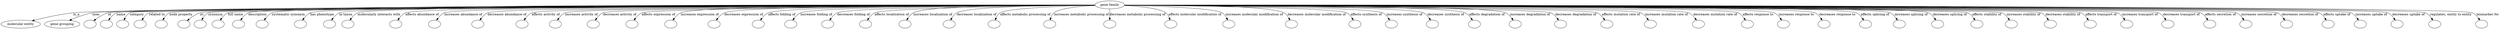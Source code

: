 digraph {
	graph [bb="0,0,8896.2,122"];
	node [label="\N"];
	"gene family"	 [height=0.5,
		label="gene family",
		pos="4005.8,104",
		width=1.4471];
	"molecular entity"	 [height=0.5,
		pos="67.814,18",
		width=1.8837];
	"gene family" -> "molecular entity"	 [label=is_a,
		lp="287.09,61",
		pos="e,112.19,31.797 3953.5,103.83 3515.3,102.4 466.14,91.613 275.26,68 222.33,61.452 163.33,46.457 121.83,34.586"];
	"gene grouping"	 [height=0.5,
		pos="214.81,18",
		width=1.6929];
	"gene family" -> "gene grouping"	 [label=uses,
		lp="363.87,61",
		pos="e,247.13,33.365 3953.5,103.73 3513.4,101.44 444.4,84.871 351.7,68 318.67,61.988 283.1,48.774 256.5,37.439"];
	id	 [color=black,
		height=0.5,
		label="",
		pos="320.81,18",
		width=0.75];
	"gene family" -> id	 [color=black,
		label=id,
		lp="421.26,61",
		pos="e,339.17,31.202 3953.7,103.82 3518.5,102.28 504.61,90.823 414.92,68 390.8,61.861 366.04,48.363 347.97,36.938",
		style=solid];
	name	 [color=black,
		height=0.5,
		label="",
		pos="392.81,18",
		width=0.75];
	"gene family" -> name	 [color=black,
		label=name,
		lp="468.97,61",
		pos="e,406.43,33.98 3953.5,103.95 3520.2,103.51 539.46,99.346 453.5,68 438.43,62.506 424.41,51.524 413.65,41.248",
		style=solid];
	category	 [color=black,
		height=0.5,
		label="",
		pos="464.81,18",
		width=0.75];
	"gene family" -> category	 [color=black,
		label=category,
		lp="529.91,61",
		pos="e,473.65,35.307 3953.6,103.77 3520.9,101.8 546.25,87.539 505.62,68 494.8,62.795 485.88,53.183 479.18,43.767",
		style=solid];
	"related to"	 [color=black,
		height=0.5,
		label="",
		pos="536.81,18",
		width=0.75];
	"gene family" -> "related to"	 [color=black,
		label="related to",
		lp="601.05,61",
		pos="e,544.6,35.267 3953.6,103.77 3525.8,101.84 613.74,87.949 574.34,68 564.07,62.798 555.86,53.32 549.78,44.004",
		style=solid];
	"node property"	 [color=black,
		height=0.5,
		label="",
		pos="608.81,18",
		width=0.75];
	"gene family" -> "node property"	 [color=black,
		label="node property",
		lp="686.88,61",
		pos="e,617.03,35.282 3953.7,103.75 3531.6,101.7 686.36,87.187 647.67,68 637.22,62.817 628.76,53.343 622.43,44.024",
		style=solid];
	iri	 [color=black,
		height=0.5,
		label="",
		pos="680.81,18",
		width=0.75];
	"gene family" -> iri	 [color=black,
		label=iri,
		lp="766.03,61",
		pos="e,697.22,32.346 3953.6,103.82 3542.2,102.34 839.23,91.74 759.37,68 739.55,62.108 719.93,49.623 705.25,38.604",
		style=solid];
	synonym	 [color=black,
		height=0.5,
		label="",
		pos="752.81,18",
		width=0.75];
	"gene family" -> synonym	 [color=black,
		label=synonym,
		lp="819.48,61",
		pos="e,761.6,35.301 3953.7,103.72 3542.2,101.46 830.61,85.92 793.48,68 782.68,62.788 773.79,53.175 767.11,43.76",
		style=solid];
	"full name"	 [color=black,
		height=0.5,
		label="",
		pos="824.81,18",
		width=0.75];
	"gene family" -> "full name"	 [color=black,
		label="full name",
		lp="893.44,61",
		pos="e,833.95,35.312 3953.6,103.7 3547.1,101.33 902.91,85.265 866.56,68 855.61,62.801 846.51,53.19 839.63,43.773",
		style=solid];
	description	 [color=black,
		height=0.5,
		label="",
		pos="896.81,18",
		width=0.75];
	"gene family" -> description	 [color=black,
		label=description,
		lp="973.92,61",
		pos="e,906.89,34.855 3953.6,103.96 3555.7,103.6 1014.2,100.02 942.61,68 930.81,62.722 920.7,52.77 913.01,43.126",
		style=solid];
	"systematic synonym"	 [color=black,
		height=0.5,
		label="",
		pos="981.81,18",
		width=0.75];
	"gene family" -> "systematic synonym"	 [color=black,
		label="systematic synonym",
		lp="1085.8,61",
		pos="e,991.98,34.856 3953.5,103.94 3561.7,103.43 1097.4,98.993 1027.9,68 1016,62.724 1005.9,52.772 998.14,43.127",
		style=solid];
	"has phenotype"	 [color=black,
		height=0.5,
		label="",
		pos="1118.8,18",
		width=0.75];
	"gene family" -> "has phenotype"	 [color=black,
		label="has phenotype",
		lp="1205.1,61",
		pos="e,1128.8,34.849 3953.5,103.91 3572.1,103.22 1230.5,97.726 1164.3,68 1152.6,62.714 1142.5,52.761 1134.9,43.118",
		style=solid];
	"in taxon"	 [color=black,
		height=0.5,
		label="",
		pos="1219.8,18",
		width=0.75];
	"gene family" -> "in taxon"	 [color=black,
		label="in taxon",
		lp="1291.6,61",
		pos="e,1230.7,34.872 3953.7,103.87 3580.8,102.85 1332.4,95.596 1268.3,68 1256,62.691 1245.2,52.593 1237,42.855",
		style=solid];
	"molecularly interacts with"	 [color=black,
		height=0.5,
		label="",
		pos="1291.8,18",
		width=0.75];
	"gene family" -> "molecularly interacts with"	 [color=black,
		label="molecularly interacts with",
		lp="1408.9,61",
		pos="e,1301.6,35.324 3953.5,103.88 3585.3,102.99 1397.3,96.459 1335.6,68 1324.3,62.763 1314.7,53.011 1307.4,43.501",
		style=solid];
	"affects abundance of"	 [color=black,
		height=0.5,
		label="",
		pos="1458.8,18",
		width=0.75];
	"gene family" -> "affects abundance of"	 [color=black,
		label="affects abundance of",
		lp="1563.6,61",
		pos="e,1469.1,34.849 3953.5,103.81 3599,102.49 1563.2,93.766 1505.2,68 1493.4,62.714 1483.1,52.761 1475.3,43.118",
		style=solid];
	"increases abundance of"	 [color=black,
		height=0.5,
		label="",
		pos="1597.8,18",
		width=0.75];
	"gene family" -> "increases abundance of"	 [color=black,
		label="increases abundance of",
		lp="1709.7,61",
		pos="e,1608,34.843 3953.6,103.77 3611.3,102.2 1698.5,92.367 1644,68 1632.1,62.706 1622,52.752 1614.2,43.11",
		style=solid];
	"decreases abundance of"	 [color=black,
		height=0.5,
		label="",
		pos="1750.8,18",
		width=0.75];
	"gene family" -> "decreases abundance of"	 [color=black,
		label="decreases abundance of",
		lp="1862.9,61",
		pos="e,1760.9,34.835 3953.6,103.72 3624.4,101.87 1847.5,90.829 1796.7,68 1784.9,62.696 1774.8,52.741 1767.1,43.101",
		style=solid];
	"affects activity of"	 [color=black,
		height=0.5,
		label="",
		pos="1905.8,18",
		width=0.75];
	"gene family" -> "affects activity of"	 [color=black,
		label="affects activity of",
		lp="2001.7,61",
		pos="e,1916.1,34.833 3953.5,103.65 3637.9,101.45 1999.2,89.054 1952.1,68 1940.2,62.694 1930,52.738 1922.3,43.098",
		style=solid];
	"increases activity of"	 [color=black,
		height=0.5,
		label="",
		pos="2026.8,18",
		width=0.75];
	"gene family" -> "increases activity of"	 [color=black,
		label="increases activity of",
		lp="2129.8,61",
		pos="e,2037,34.826 3953.4,103.59 3648.7,101.14 2117,87.83 2072.9,68 2061,62.685 2050.9,52.727 2043.1,43.089",
		style=solid];
	"decreases activity of"	 [color=black,
		height=0.5,
		label="",
		pos="2161.8,18",
		width=0.75];
	"gene family" -> "decreases activity of"	 [color=black,
		label="decreases activity of",
		lp="2265,61",
		pos="e,2171.9,34.817 3953.3,103.52 3661.2,100.76 2248.3,86.469 2207.5,68 2195.8,62.673 2185.7,52.714 2178,43.078",
		style=solid];
	"affects expression of"	 [color=black,
		height=0.5,
		label="",
		pos="2298.8,18",
		width=0.75];
	"gene family" -> "affects expression of"	 [color=black,
		label="affects expression of",
		lp="2402.6,61",
		pos="e,2308.8,34.807 3953.7,103.43 3676.1,100.35 2381.7,85.088 2344.2,68 2332.5,62.66 2322.5,52.699 2314.9,43.065",
		style=solid];
	"increases expression of"	 [color=black,
		height=0.5,
		label="",
		pos="2437.8,18",
		width=0.75];
	"gene family" -> "increases expression of"	 [color=black,
		label="increases expression of",
		lp="2548.7,61",
		pos="e,2447.7,34.796 3953.4,103.92 3693.3,103.38 2551.1,99.243 2483,68 2471.3,62.645 2461.3,52.683 2453.7,43.051",
		style=solid];
	"decreases expression of"	 [color=black,
		height=0.5,
		label="",
		pos="2590.8,18",
		width=0.75];
	"gene family" -> "decreases expression of"	 [color=black,
		label="decreases expression of",
		lp="2701.9,61",
		pos="e,2600.6,34.782 3953.5,103.78 3709.9,102.62 2696.4,96.1 2635.6,68 2624,62.627 2614.1,52.661 2606.6,43.032",
		style=solid];
	"affects folding of"	 [color=black,
		height=0.5,
		label="",
		pos="2745.8,18",
		width=0.75];
	"gene family" -> "affects folding of"	 [color=black,
		label="affects folding of",
		lp="2837.9,61",
		pos="e,2755.7,35.252 3953.4,103.61 3727.2,101.8 2842.9,93.108 2789.7,68 2778.3,62.672 2768.8,52.906 2761.5,43.41",
		style=solid];
	"increases folding of"	 [color=black,
		height=0.5,
		label="",
		pos="2864.8,18",
		width=0.75];
	"gene family" -> "increases folding of"	 [color=black,
		label="increases folding of",
		lp="2964,61",
		pos="e,2874.6,35.235 3953.6,103.44 3741.9,101.04 2956.1,90.624 2908.4,68 2897.3,62.706 2887.8,53.079 2880.6,43.677",
		style=solid];
	"decreases folding of"	 [color=black,
		height=0.5,
		label="",
		pos="2997.8,18",
		width=0.75];
	"gene family" -> "decreases folding of"	 [color=black,
		label="decreases folding of",
		lp="3098.2,61",
		pos="e,3007.5,35.212 3953.4,103.2 3758.3,100.07 3082.4,87.837 3041.1,68 3030,62.677 3020.6,53.046 3013.4,43.648",
		style=solid];
	"affects localization of"	 [color=black,
		height=0.5,
		label="",
		pos="3133.8,18",
		width=0.75];
	"gene family" -> "affects localization of"	 [color=black,
		label="affects localization of",
		lp="3235.3,61",
		pos="e,3142.8,35.165 3953.5,102.91 3776.6,99.064 3209.6,85.432 3174.8,68 3164,62.619 3155.1,52.978 3148.3,43.589",
		style=solid];
	"increases localization of"	 [color=black,
		height=0.5,
		label="",
		pos="3277.8,18",
		width=0.75];
	"gene family" -> "increases localization of"	 [color=black,
		label="increases localization of",
		lp="3384.4,61",
		pos="e,3286.4,35.6 3953.5,103.76 3802.4,102.73 3372.4,97.229 3316.5,68 3306.4,62.678 3298,53.36 3291.8,44.199",
		style=solid];
	"decreases localization of"	 [color=black,
		height=0.5,
		label="",
		pos="3435.8,18",
		width=0.75];
	"gene family" -> "decreases localization of"	 [color=black,
		label="decreases localization of",
		lp="3539.6,61",
		pos="e,3443,35.49 3953.6,103.06 3827.1,100.41 3511.5,91.517 3470.2,68 3460.7,62.604 3453.3,53.398 3447.8,44.345",
		style=solid];
	"affects metabolic processing of"	 [color=black,
		height=0.5,
		label="",
		pos="3596.8,18",
		width=0.75];
	"gene family" -> "affects metabolic processing of"	 [color=black,
		label="affects metabolic processing of",
		lp="3712,61",
		pos="e,3601.9,35.788 3953.9,101.78 3856,97.198 3651.5,85.636 3624.5,68 3616.2,62.573 3610.2,53.77 3605.9,45.051",
		style=solid];
	"increases metabolic processing of"	 [color=black,
		height=0.5,
		label="",
		pos="3793.8,18",
		width=0.75];
	"gene family" -> "increases metabolic processing of"	 [color=black,
		label="increases metabolic processing of",
		lp="3908.1,61",
		pos="e,3796.4,36.305 3954.7,100.03 3905.1,95.207 3834.3,85.473 3813.3,68 3806.5,62.421 3802.1,54.213 3799.2,46.054",
		style=solid];
	"decreases metabolic processing of"	 [color=black,
		height=0.5,
		label="",
		pos="4005.8,18",
		width=0.75];
	"gene family" -> "decreases metabolic processing of"	 [color=black,
		label="decreases metabolic processing of",
		lp="4101.2,61",
		pos="e,4005.8,36.212 4005.8,85.762 4005.8,74.36 4005.8,59.434 4005.8,46.494",
		style=solid];
	"affects molecular modification of"	 [color=black,
		height=0.5,
		label="",
		pos="4219.8,18",
		width=0.75];
	"gene family" -> "affects molecular modification of"	 [color=black,
		label="affects molecular modification of",
		lp="4302.8,61",
		pos="e,4216.4,35.861 4056.7,99.818 4106,94.835 4176.4,84.971 4197.8,68 4205,62.322 4209.9,53.839 4213.2,45.466",
		style=solid];
	"increases molecular modification of"	 [color=black,
		height=0.5,
		label="",
		pos="4428.8,18",
		width=0.75];
	"gene family" -> "increases molecular modification of"	 [color=black,
		label="increases molecular modification of",
		lp="4513.9,61",
		pos="e,4423.3,35.819 4057.8,101.89 4158.3,97.445 4371.6,85.995 4399.8,68 4408.3,62.607 4414.5,53.812 4419,45.09",
		style=solid];
	"decreases molecular modification of"	 [color=black,
		height=0.5,
		label="",
		pos="4651.8,18",
		width=0.75];
	"gene family" -> "decreases molecular modification of"	 [color=black,
		label="decreases molecular modification of",
		lp="4734.1,61",
		pos="e,4644.8,35.519 4058,103.55 4197.1,101.99 4569.8,95.268 4617.8,68 4627.3,62.637 4634.6,53.438 4640.1,44.381",
		style=solid];
	"affects synthesis of"	 [color=black,
		height=0.5,
		label="",
		pos="4877.8,18",
		width=0.75];
	"gene family" -> "affects synthesis of"	 [color=black,
		label="affects synthesis of",
		lp="4910.3,61",
		pos="e,4869.5,35.63 4058,102.97 4235.2,99.298 4805.1,86.14 4839.8,68 4849.9,62.714 4858.1,53.403 4864.3,44.237",
		style=solid];
	"increases synthesis of"	 [color=black,
		height=0.5,
		label="",
		pos="5007.8,18",
		width=0.75];
	"gene family" -> "increases synthesis of"	 [color=black,
		label="increases synthesis of",
		lp="5046.5,61",
		pos="e,4999.2,35.181 4058.1,103.25 4252.8,100.28 4927,88.575 4967.8,68 4978.5,62.638 4987.2,53.001 4993.8,43.608",
		style=solid];
	"decreases synthesis of"	 [color=black,
		height=0.5,
		label="",
		pos="5151.8,18",
		width=0.75];
	"gene family" -> "decreases synthesis of"	 [color=black,
		label="decreases synthesis of",
		lp="5190.6,61",
		pos="e,5142.9,35.212 4058,103.5 4270.7,101.29 5063.2,91.511 5110.8,68 5121.6,62.677 5130.5,53.046 5137.3,43.647",
		style=solid];
	"affects degradation of"	 [color=black,
		height=0.5,
		label="",
		pos="5298.8,18",
		width=0.75];
	"gene family" -> "affects degradation of"	 [color=black,
		label="affects degradation of",
		lp="5336.7,61",
		pos="e,5289.6,35.238 4058.2,103.69 4288.4,102.16 5202.1,94.443 5256.8,68 5267.8,62.71 5276.9,53.084 5283.8,43.681",
		style=solid];
	"increases degradation of"	 [color=black,
		height=0.5,
		label="",
		pos="5443.8,18",
		width=0.75];
	"gene family" -> "increases degradation of"	 [color=black,
		label="increases degradation of",
		lp="5488.8,61",
		pos="e,5434.6,35.252 4057.9,103.85 4304,103 5340.2,97.661 5401.8,68 5412.8,62.726 5421.9,53.103 5428.8,43.697",
		style=solid];
	"decreases degradation of"	 [color=black,
		height=0.5,
		label="",
		pos="5602.8,18",
		width=0.75];
	"gene family" -> "decreases degradation of"	 [color=black,
		label="decreases degradation of",
		lp="5649,61",
		pos="e,5593.6,35.263 4058.1,103.38 4325.1,100.13 5526.2,84.619 5560.8,68 5571.8,62.74 5580.9,53.12 5587.8,43.712",
		style=solid];
	"affects mutation rate of"	 [color=black,
		height=0.5,
		label="",
		pos="5763.8,18",
		width=0.75];
	"gene family" -> "affects mutation rate of"	 [color=black,
		label="affects mutation rate of",
		lp="5805.8,61",
		pos="e,5754.6,35.273 4058.2,103.49 4342,100.68 5683.4,86.408 5721.8,68 5732.8,62.752 5741.9,53.133 5748.8,43.724",
		style=solid];
	"increases mutation rate of"	 [color=black,
		height=0.5,
		label="",
		pos="5916.8,18",
		width=0.75];
	"gene family" -> "increases mutation rate of"	 [color=black,
		label="increases mutation rate of",
		lp="5965.9,61",
		pos="e,5907.6,35.28 4057.9,103.59 4356,101.16 5832.7,88.122 5874.8,68 5885.8,62.762 5894.9,53.144 5901.9,43.733",
		style=solid];
	"decreases mutation rate of"	 [color=black,
		height=0.5,
		label="",
		pos="6083.8,18",
		width=0.75];
	"gene family" -> "decreases mutation rate of"	 [color=black,
		label="decreases mutation rate of",
		lp="6134.1,61",
		pos="e,6074.6,35.287 4057.9,103.67 4371.5,101.63 5995.7,89.99 6041.8,68 6052.8,62.77 6061.9,53.154 6068.9,43.742",
		style=solid];
	"affects response to"	 [color=black,
		height=0.5,
		label="",
		pos="6253.8,18",
		width=0.75];
	"gene family" -> "affects response to"	 [color=black,
		label="affects response to",
		lp="6282.8,61",
		pos="e,6244.6,35.293 4058,103.74 4386.8,102.06 6161.6,91.895 6211.8,68 6222.8,62.778 6231.9,53.163 6238.9,43.75",
		style=solid];
	"increases response to"	 [color=black,
		height=0.5,
		label="",
		pos="6380.8,18",
		width=0.75];
	"gene family" -> "increases response to"	 [color=black,
		label="increases response to",
		lp="6416.9,61",
		pos="e,6371.6,35.297 4057.9,103.79 4397.6,102.37 6285.6,93.321 6338.8,68 6349.8,62.783 6358.9,53.169 6365.9,43.755",
		style=solid];
	"decreases response to"	 [color=black,
		height=0.5,
		label="",
		pos="6521.8,18",
		width=0.75];
	"gene family" -> "decreases response to"	 [color=black,
		label="decreases response to",
		lp="6559.1,61",
		pos="e,6512.6,35.301 4057.9,103.84 4409.5,102.69 6423.2,94.906 6479.8,68 6490.8,62.787 6499.9,53.174 6506.9,43.76",
		style=solid];
	"affects splicing of"	 [color=black,
		height=0.5,
		label="",
		pos="6665.8,18",
		width=0.75];
	"gene family" -> "affects splicing of"	 [color=black,
		label="affects splicing of",
		lp="6692.8,61",
		pos="e,6656.6,35.305 4058,103.88 4421.6,102.99 6563.7,96.523 6623.8,68 6634.8,62.792 6643.9,53.179 6650.9,43.764",
		style=solid];
	"increases splicing of"	 [color=black,
		height=0.5,
		label="",
		pos="6788.8,18",
		width=0.75];
	"gene family" -> "increases splicing of"	 [color=black,
		label="increases splicing of",
		lp="6823,61",
		pos="e,6779.6,35.307 4058,103.92 4431.5,103.24 6683.7,97.907 6746.8,68 6757.8,62.795 6766.9,53.183 6773.9,43.767",
		style=solid];
	"decreases splicing of"	 [color=black,
		height=0.5,
		label="",
		pos="6925.8,18",
		width=0.75];
	"gene family" -> "decreases splicing of"	 [color=black,
		label="decreases splicing of",
		lp="6961.1,61",
		pos="e,6916.6,35.31 4058.2,103.95 4442.7,103.5 6817.4,99.448 6883.8,68 6894.8,62.799 6903.9,53.187 6910.9,43.771",
		style=solid];
	"affects stability of"	 [color=black,
		height=0.5,
		label="",
		pos="7065.8,18",
		width=0.75];
	"gene family" -> "affects stability of"	 [color=black,
		label="affects stability of",
		lp="7093.2,61",
		pos="e,7056.6,35.313 4058.2,103.98 4453.3,103.76 6954,101.03 7023.8,68 7034.8,62.802 7043.9,53.191 7050.9,43.774",
		style=solid];
	"increases stability of"	 [color=black,
		height=0.5,
		label="",
		pos="7189.8,18",
		width=0.75];
	"gene family" -> "increases stability of"	 [color=black,
		label="increases stability of",
		lp="7224.4,61",
		pos="e,7180.6,35.315 4058.1,103.7 4464.9,101.33 7111.4,85.225 7147.8,68 7158.8,62.804 7167.9,53.194 7174.9,43.777",
		style=solid];
	"decreases stability of"	 [color=black,
		height=0.5,
		label="",
		pos="7327.8,18",
		width=0.75];
	"gene family" -> "decreases stability of"	 [color=black,
		label="decreases stability of",
		lp="7363.5,61",
		pos="e,7318.6,35.317 4058,103.73 4474.8,101.5 7247.7,86.005 7285.8,68 7296.8,62.807 7305.9,53.197 7312.9,43.779",
		style=solid];
	"affects transport of"	 [color=black,
		height=0.5,
		label="",
		pos="7467.8,18",
		width=0.75];
	"gene family" -> "affects transport of"	 [color=black,
		label="affects transport of",
		lp="7497.6,61",
		pos="e,7458.6,35.319 4058.2,103.75 4485.7,101.66 7386,86.794 7425.8,68 7436.8,62.81 7446,53.2 7452.9,43.782",
		style=solid];
	"increases transport of"	 [color=black,
		height=0.5,
		label="",
		pos="7595.8,18",
		width=0.75];
	"gene family" -> "increases transport of"	 [color=black,
		label="increases transport of",
		lp="7632.7,61",
		pos="e,7586.6,35.32 4058.1,103.77 4494.1,101.81 7512.5,87.521 7553.8,68 7564.8,62.812 7574,53.202 7580.9,43.784",
		style=solid];
	"decreases transport of"	 [color=black,
		height=0.5,
		label="",
		pos="7738.8,18",
		width=0.75];
	"gene family" -> "decreases transport of"	 [color=black,
		label="decreases transport of",
		lp="7776.8,61",
		pos="e,7729.6,35.322 4058.1,103.79 4503.9,101.96 7653.7,88.331 7696.8,68 7707.8,62.814 7717,53.205 7723.9,43.786",
		style=solid];
	"affects secretion of"	 [color=black,
		height=0.5,
		label="",
		pos="7883.8,18",
		width=0.75];
	"gene family" -> "affects secretion of"	 [color=black,
		label="affects secretion of",
		lp="7913.9,61",
		pos="e,7874.6,35.324 4057.9,103.81 4513.1,102.11 7797,89.155 7841.8,68 7852.8,62.816 7862,53.207 7868.9,43.788",
		style=solid];
	"increases secretion of"	 [color=black,
		height=0.5,
		label="",
		pos="8012.8,18",
		width=0.75];
	"gene family" -> "increases secretion of"	 [color=black,
		label="increases secretion of",
		lp="8050.1,61",
		pos="e,8003.6,35.325 4058.2,103.83 4523,102.24 7924.4,89.882 7970.8,68 7981.8,62.818 7991,53.209 7997.9,43.79",
		style=solid];
	"decreases secretion of"	 [color=black,
		height=0.5,
		label="",
		pos="8155.8,18",
		width=0.75];
	"gene family" -> "decreases secretion of"	 [color=black,
		label="decreases secretion of",
		lp="8194.2,61",
		pos="e,8146.6,35.327 4058.2,103.84 4532.4,102.38 8065.7,90.693 8113.8,68 8124.8,62.819 8134,53.211 8140.9,43.792",
		style=solid];
	"affects uptake of"	 [color=black,
		height=0.5,
		label="",
		pos="8301.8,18",
		width=0.75];
	"gene family" -> "affects uptake of"	 [color=black,
		label="affects uptake of",
		lp="8325.3,61",
		pos="e,8292.6,35.328 4058.2,103.86 4541.6,102.51 8209.9,91.523 8259.8,68 8270.8,62.821 8280,53.213 8286.9,43.793",
		style=solid];
	"increases uptake of"	 [color=black,
		height=0.5,
		label="",
		pos="8417.8,18",
		width=0.75];
	"gene family" -> "increases uptake of"	 [color=black,
		label="increases uptake of",
		lp="8448.5,61",
		pos="e,8408.6,35.329 4058.1,103.87 4548.3,102.62 8324.5,92.184 8375.8,68 8386.8,62.822 8396,53.215 8402.9,43.795",
		style=solid];
	"decreases uptake of"	 [color=black,
		height=0.5,
		label="",
		pos="8547.8,18",
		width=0.75];
	"gene family" -> "decreases uptake of"	 [color=black,
		label="decreases uptake of",
		lp="8579.6,61",
		pos="e,8538.6,35.33 4058,103.88 4556.3,102.73 8452.9,92.923 8505.8,68 8516.8,62.823 8526,53.216 8532.9,43.796",
		style=solid];
	"regulates, entity to entity"	 [color=black,
		height=0.5,
		label="",
		pos="8680.8,18",
		width=0.75];
	"gene family" -> "regulates, entity to entity"	 [color=black,
		label="regulates, entity to entity",
		lp="8727.4,61",
		pos="e,8671.6,35.331 4058,103.9 4564.2,102.84 8584.3,93.68 8638.8,68 8649.8,62.825 8659,53.218 8665.9,43.797",
		style=solid];
	"biomarker for"	 [color=black,
		height=0.5,
		label="",
		pos="8842.8,18",
		width=0.75];
	"gene family" -> "biomarker for"	 [color=black,
		label="biomarker for",
		lp="8857.5,61",
		pos="e,8833.6,35.332 4058.2,103.91 4575.1,102.97 8744.3,94.598 8800.8,68 8811.8,62.826 8821,53.219 8827.9,43.799",
		style=solid];
}
